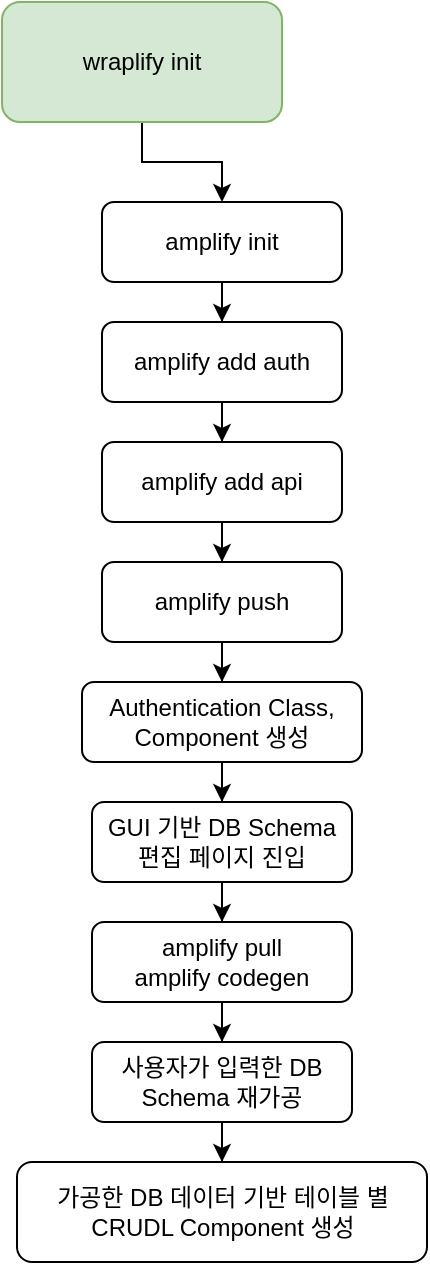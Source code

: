 <mxfile version="15.8.9" type="github">
  <diagram id="C5RBs43oDa-KdzZeNtuy" name="Page-1">
    <mxGraphModel dx="981" dy="549" grid="1" gridSize="10" guides="1" tooltips="1" connect="1" arrows="1" fold="1" page="1" pageScale="1" pageWidth="827" pageHeight="1169" math="0" shadow="0">
      <root>
        <mxCell id="WIyWlLk6GJQsqaUBKTNV-0" />
        <mxCell id="WIyWlLk6GJQsqaUBKTNV-1" parent="WIyWlLk6GJQsqaUBKTNV-0" />
        <mxCell id="dJdg-9fTCSTlBK0RJ9ad-12" style="edgeStyle=orthogonalEdgeStyle;rounded=0;orthogonalLoop=1;jettySize=auto;html=1;exitX=0.5;exitY=1;exitDx=0;exitDy=0;entryX=0.5;entryY=0;entryDx=0;entryDy=0;" edge="1" parent="WIyWlLk6GJQsqaUBKTNV-1" source="dJdg-9fTCSTlBK0RJ9ad-2" target="dJdg-9fTCSTlBK0RJ9ad-4">
          <mxGeometry relative="1" as="geometry" />
        </mxCell>
        <mxCell id="dJdg-9fTCSTlBK0RJ9ad-2" value="wraplify init" style="rounded=1;whiteSpace=wrap;html=1;fontSize=12;glass=0;strokeWidth=1;shadow=0;fillColor=#d5e8d4;strokeColor=#82b366;" vertex="1" parent="WIyWlLk6GJQsqaUBKTNV-1">
          <mxGeometry x="110" y="190" width="140" height="60" as="geometry" />
        </mxCell>
        <mxCell id="dJdg-9fTCSTlBK0RJ9ad-6" value="" style="edgeStyle=orthogonalEdgeStyle;rounded=0;orthogonalLoop=1;jettySize=auto;html=1;" edge="1" parent="WIyWlLk6GJQsqaUBKTNV-1" source="dJdg-9fTCSTlBK0RJ9ad-4" target="dJdg-9fTCSTlBK0RJ9ad-5">
          <mxGeometry relative="1" as="geometry" />
        </mxCell>
        <mxCell id="dJdg-9fTCSTlBK0RJ9ad-4" value="amplify init" style="rounded=1;whiteSpace=wrap;html=1;fontSize=12;glass=0;strokeWidth=1;shadow=0;" vertex="1" parent="WIyWlLk6GJQsqaUBKTNV-1">
          <mxGeometry x="160" y="290" width="120" height="40" as="geometry" />
        </mxCell>
        <mxCell id="dJdg-9fTCSTlBK0RJ9ad-8" value="" style="edgeStyle=orthogonalEdgeStyle;rounded=0;orthogonalLoop=1;jettySize=auto;html=1;" edge="1" parent="WIyWlLk6GJQsqaUBKTNV-1" source="dJdg-9fTCSTlBK0RJ9ad-5" target="dJdg-9fTCSTlBK0RJ9ad-7">
          <mxGeometry relative="1" as="geometry" />
        </mxCell>
        <mxCell id="dJdg-9fTCSTlBK0RJ9ad-5" value="amplify add auth" style="rounded=1;whiteSpace=wrap;html=1;fontSize=12;glass=0;strokeWidth=1;shadow=0;" vertex="1" parent="WIyWlLk6GJQsqaUBKTNV-1">
          <mxGeometry x="160" y="350" width="120" height="40" as="geometry" />
        </mxCell>
        <mxCell id="dJdg-9fTCSTlBK0RJ9ad-10" value="" style="edgeStyle=orthogonalEdgeStyle;rounded=0;orthogonalLoop=1;jettySize=auto;html=1;" edge="1" parent="WIyWlLk6GJQsqaUBKTNV-1" source="dJdg-9fTCSTlBK0RJ9ad-7" target="dJdg-9fTCSTlBK0RJ9ad-9">
          <mxGeometry relative="1" as="geometry" />
        </mxCell>
        <mxCell id="dJdg-9fTCSTlBK0RJ9ad-7" value="amplify add api" style="rounded=1;whiteSpace=wrap;html=1;fontSize=12;glass=0;strokeWidth=1;shadow=0;" vertex="1" parent="WIyWlLk6GJQsqaUBKTNV-1">
          <mxGeometry x="160" y="410" width="120" height="40" as="geometry" />
        </mxCell>
        <mxCell id="dJdg-9fTCSTlBK0RJ9ad-14" value="" style="edgeStyle=orthogonalEdgeStyle;rounded=0;orthogonalLoop=1;jettySize=auto;html=1;" edge="1" parent="WIyWlLk6GJQsqaUBKTNV-1" source="dJdg-9fTCSTlBK0RJ9ad-9" target="dJdg-9fTCSTlBK0RJ9ad-13">
          <mxGeometry relative="1" as="geometry" />
        </mxCell>
        <mxCell id="dJdg-9fTCSTlBK0RJ9ad-9" value="amplify push" style="rounded=1;whiteSpace=wrap;html=1;fontSize=12;glass=0;strokeWidth=1;shadow=0;" vertex="1" parent="WIyWlLk6GJQsqaUBKTNV-1">
          <mxGeometry x="160" y="470" width="120" height="40" as="geometry" />
        </mxCell>
        <mxCell id="dJdg-9fTCSTlBK0RJ9ad-16" value="" style="edgeStyle=orthogonalEdgeStyle;rounded=0;orthogonalLoop=1;jettySize=auto;html=1;" edge="1" parent="WIyWlLk6GJQsqaUBKTNV-1" source="dJdg-9fTCSTlBK0RJ9ad-13" target="dJdg-9fTCSTlBK0RJ9ad-15">
          <mxGeometry relative="1" as="geometry" />
        </mxCell>
        <mxCell id="dJdg-9fTCSTlBK0RJ9ad-13" value="Authentication Class, Component 생성" style="rounded=1;whiteSpace=wrap;html=1;fontSize=12;glass=0;strokeWidth=1;shadow=0;" vertex="1" parent="WIyWlLk6GJQsqaUBKTNV-1">
          <mxGeometry x="150" y="530" width="140" height="40" as="geometry" />
        </mxCell>
        <mxCell id="dJdg-9fTCSTlBK0RJ9ad-18" value="" style="edgeStyle=orthogonalEdgeStyle;rounded=0;orthogonalLoop=1;jettySize=auto;html=1;" edge="1" parent="WIyWlLk6GJQsqaUBKTNV-1" source="dJdg-9fTCSTlBK0RJ9ad-15" target="dJdg-9fTCSTlBK0RJ9ad-17">
          <mxGeometry relative="1" as="geometry" />
        </mxCell>
        <mxCell id="dJdg-9fTCSTlBK0RJ9ad-15" value="GUI 기반 DB Schema 편집 페이지 진입" style="rounded=1;whiteSpace=wrap;html=1;fontSize=12;glass=0;strokeWidth=1;shadow=0;" vertex="1" parent="WIyWlLk6GJQsqaUBKTNV-1">
          <mxGeometry x="155" y="590" width="130" height="40" as="geometry" />
        </mxCell>
        <mxCell id="dJdg-9fTCSTlBK0RJ9ad-20" value="" style="edgeStyle=orthogonalEdgeStyle;rounded=0;orthogonalLoop=1;jettySize=auto;html=1;" edge="1" parent="WIyWlLk6GJQsqaUBKTNV-1" source="dJdg-9fTCSTlBK0RJ9ad-17" target="dJdg-9fTCSTlBK0RJ9ad-19">
          <mxGeometry relative="1" as="geometry" />
        </mxCell>
        <mxCell id="dJdg-9fTCSTlBK0RJ9ad-17" value="amplify pull&lt;br&gt;amplify codegen" style="rounded=1;whiteSpace=wrap;html=1;fontSize=12;glass=0;strokeWidth=1;shadow=0;" vertex="1" parent="WIyWlLk6GJQsqaUBKTNV-1">
          <mxGeometry x="155" y="650" width="130" height="40" as="geometry" />
        </mxCell>
        <mxCell id="dJdg-9fTCSTlBK0RJ9ad-22" value="" style="edgeStyle=orthogonalEdgeStyle;rounded=0;orthogonalLoop=1;jettySize=auto;html=1;" edge="1" parent="WIyWlLk6GJQsqaUBKTNV-1" source="dJdg-9fTCSTlBK0RJ9ad-19" target="dJdg-9fTCSTlBK0RJ9ad-21">
          <mxGeometry relative="1" as="geometry" />
        </mxCell>
        <mxCell id="dJdg-9fTCSTlBK0RJ9ad-19" value="사용자가 입력한 DB Schema 재가공" style="rounded=1;whiteSpace=wrap;html=1;fontSize=12;glass=0;strokeWidth=1;shadow=0;" vertex="1" parent="WIyWlLk6GJQsqaUBKTNV-1">
          <mxGeometry x="155" y="710" width="130" height="40" as="geometry" />
        </mxCell>
        <mxCell id="dJdg-9fTCSTlBK0RJ9ad-21" value="가공한 DB 데이터 기반 테이블 별 CRUDL Component 생성" style="rounded=1;whiteSpace=wrap;html=1;fontSize=12;glass=0;strokeWidth=1;shadow=0;" vertex="1" parent="WIyWlLk6GJQsqaUBKTNV-1">
          <mxGeometry x="117.5" y="770" width="205" height="50" as="geometry" />
        </mxCell>
      </root>
    </mxGraphModel>
  </diagram>
</mxfile>
